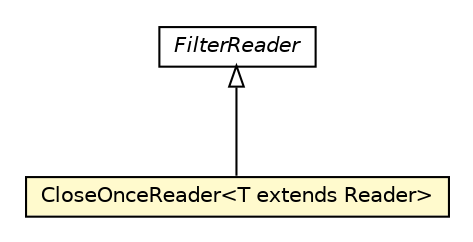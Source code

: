 #!/usr/local/bin/dot
#
# Class diagram 
# Generated by UMLGraph version 5.1 (http://www.umlgraph.org/)
#

digraph G {
	edge [fontname="Helvetica",fontsize=10,labelfontname="Helvetica",labelfontsize=10];
	node [fontname="Helvetica",fontsize=10,shape=plaintext];
	nodesep=0.25;
	ranksep=0.5;
	// com.gc.iotools.stream.reader.CloseOnceReader<T extends java.io.Reader>
	c802 [label=<<table title="com.gc.iotools.stream.reader.CloseOnceReader" border="0" cellborder="1" cellspacing="0" cellpadding="2" port="p" bgcolor="lemonChiffon" href="./CloseOnceReader.html">
		<tr><td><table border="0" cellspacing="0" cellpadding="1">
<tr><td align="center" balign="center"> CloseOnceReader&lt;T extends Reader&gt; </td></tr>
		</table></td></tr>
		</table>>, fontname="Helvetica", fontcolor="black", fontsize=10.0];
	//com.gc.iotools.stream.reader.CloseOnceReader<T extends java.io.Reader> extends java.io.FilterReader
	c833:p -> c802:p [dir=back,arrowtail=empty];
	// java.io.FilterReader
	c833 [label=<<table title="java.io.FilterReader" border="0" cellborder="1" cellspacing="0" cellpadding="2" port="p" href="http://java.sun.com/javase/6/docs/api/java/io/FilterReader.html">
		<tr><td><table border="0" cellspacing="0" cellpadding="1">
<tr><td align="center" balign="center"><font face="Helvetica-Oblique"> FilterReader </font></td></tr>
		</table></td></tr>
		</table>>, fontname="Helvetica", fontcolor="black", fontsize=10.0];
}

